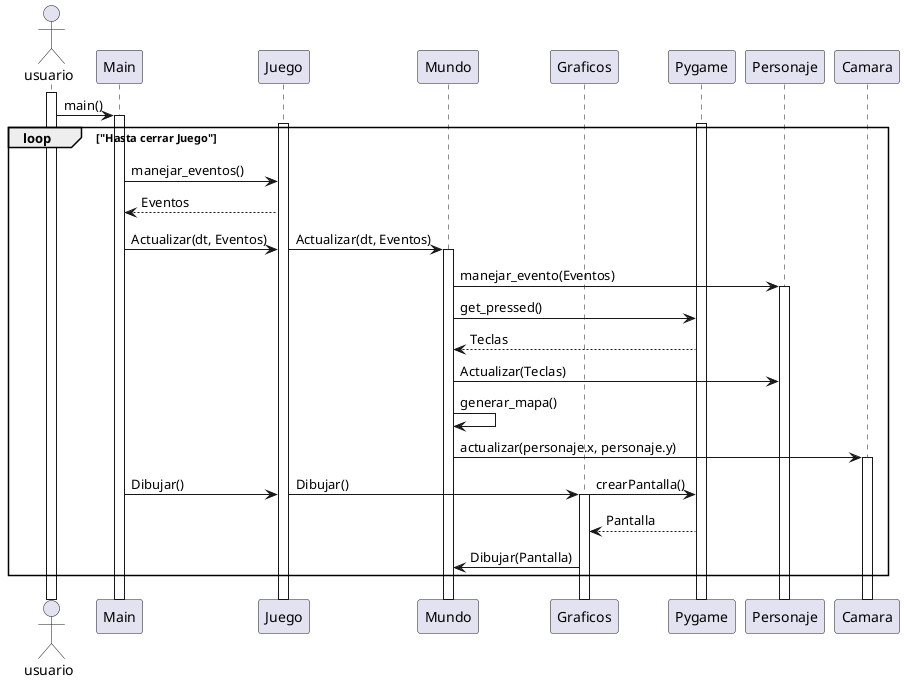 @startuml DiagrmaSecuencia
!pragma teoz true
actor usuario
participant Main
participant Juego
participant Mundo
participant Graficos
participant Pygame
activate usuario
usuario -> Main : main()
activate Main
activate Juego
activate Pygame

loop "Hasta cerrar Juego"
    Main -> Juego : manejar_eventos()
    Main <-- Juego: Eventos
    ||5||
    Main -> Juego : Actualizar(dt, Eventos) 
    & Juego-> Mundo : Actualizar(dt, Eventos)
    activate Mundo
    ||5||
    Mundo -> Personaje: manejar_evento(Eventos)
    activate Personaje
    Mundo -> Pygame : get_pressed()
    Mundo <-- Pygame : Teclas
    Mundo -> Personaje: Actualizar(Teclas)
    Mundo -> Mundo : generar_mapa()
    Mundo -> Camara : actualizar(personaje.x, personaje.y)
    activate Camara
    ||5||
    Main -> Juego : Dibujar()
    & Juego -> Graficos : Dibujar() 
    activate Graficos
    & Graficos -> Pygame: crearPantalla()
    ||5||
    Graficos <-- Pygame: Pantalla
    ||5||
    Graficos -> Mundo: Dibujar(Pantalla)
end
    





@enduml